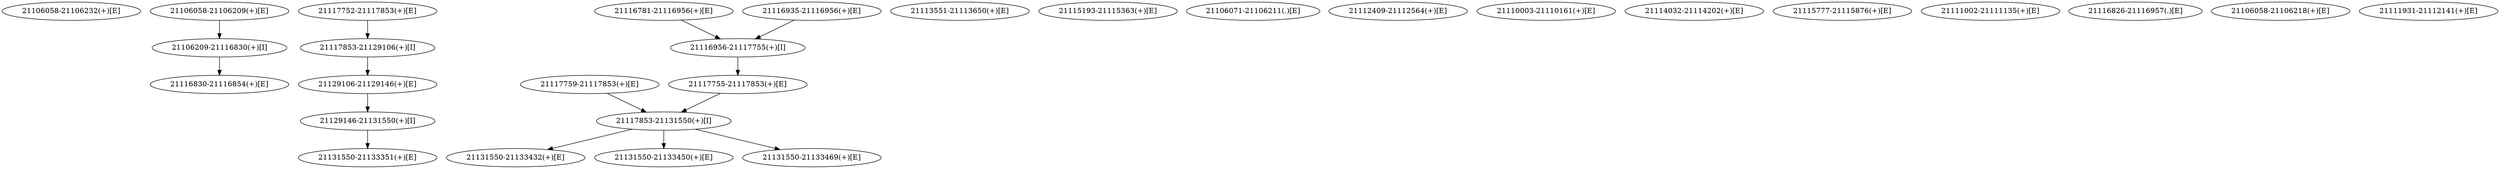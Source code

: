 strict digraph G {
"21106058-21106232(+)[E]" [scores="LNCAP_SHEZH2=209.065053309"];
"21106058-21106209(+)[E]" [scores="LNCAP_SHSCRAMBLE=36.7445788496"];
"21117752-21117853(+)[E]" [scores="VCAP_SHSCRAMBLE=36.1876323208"];
"21117853-21131550(+)[I]" [scores="LNCAP_SHEZH2=805.333492123,LNCAP_SHSCRAMBLE=491.00136173,VCAP_SHEZH2=597.04799475"];
"21113551-21113650(+)[E]" [scores="LNCAP_SHEZH2=148.201004437"];
"21117853-21129106(+)[I]" [scores="VCAP_SHSCRAMBLE=695.80576205"];
"21115193-21115363(+)[E]" [scores="LNCAP_SHEZH2=14.1381429598"];
"21106071-21106211(.)[E]" [scores="VCAP_SHSCRAMBLE=148.386117779"];
"21117759-21117853(+)[E]" [scores="VCAP_SHEZH2=28.4020807219"];
"21112409-21112564(+)[E]" [scores="LNCAP_SHEZH2=12.2122039808"];
"21106209-21116830(+)[I]" [scores="LNCAP_SHSCRAMBLE=42.5847768124"];
"21116830-21116854(+)[E]" [scores="LNCAP_SHSCRAMBLE=5.84019796284"];
"21110003-21110161(+)[E]" [scores="LNCAP_SHEZH2=19.7102345969"];
"21131550-21133351(+)[E]" [scores="VCAP_SHSCRAMBLE=645.286394157"];
"21114032-21114202(+)[E]" [scores="LNCAP_SHEZH2=74.225250539"];
"21131550-21133432(+)[E]" [scores="VCAP_SHEZH2=568.645914028"];
"21115777-21115876(+)[E]" [scores="LNCAP_SHEZH2=148.201004437"];
"21116781-21116956(+)[E]" [scores="LNCAP_SHEZH2=64.29441657"];
"21131550-21133450(+)[E]" [scores="LNCAP_SHSCRAMBLE=462.061707423"];
"21111002-21111135(+)[E]" [scores="LNCAP_SHEZH2=11.3770468053"];
"21116956-21117755(+)[I]" [scores="LNCAP_SHEZH2=805.333492123,LNCAP_SHSCRAMBLE=491.00136173"];
"21131550-21133469(+)[E]" [scores="LNCAP_SHEZH2=705.034202274"];
"21116935-21116956(+)[E]" [scores="LNCAP_SHSCRAMBLE=5.10699781888"];
"21129106-21129146(+)[E]" [scores="VCAP_SHSCRAMBLE=14.3317355726"];
"21117755-21117853(+)[E]" [scores="LNCAP_SHEZH2=36.0048732792,LNCAP_SHSCRAMBLE=23.8326564881"];
"21116826-21116957(.)[E]" [scores="VCAP_SHSCRAMBLE=107.71162004"];
"21106058-21106218(+)[E]" [scores="LNCAP_SHSCRAMBLE=47.863829397"];
"21129146-21131550(+)[I]" [scores="VCAP_SHSCRAMBLE=695.80576205"];
"21111931-21112141(+)[E]" [scores="LNCAP_SHEZH2=19.6478604368"];
"21106058-21106209(+)[E]" -> "21106209-21116830(+)[I]";
"21117752-21117853(+)[E]" -> "21117853-21129106(+)[I]";
"21117853-21131550(+)[I]" -> "21131550-21133469(+)[E]";
"21117853-21131550(+)[I]" -> "21131550-21133450(+)[E]";
"21117853-21131550(+)[I]" -> "21131550-21133432(+)[E]";
"21117853-21129106(+)[I]" -> "21129106-21129146(+)[E]";
"21117759-21117853(+)[E]" -> "21117853-21131550(+)[I]";
"21106209-21116830(+)[I]" -> "21116830-21116854(+)[E]";
"21116781-21116956(+)[E]" -> "21116956-21117755(+)[I]";
"21116956-21117755(+)[I]" -> "21117755-21117853(+)[E]";
"21116935-21116956(+)[E]" -> "21116956-21117755(+)[I]";
"21129106-21129146(+)[E]" -> "21129146-21131550(+)[I]";
"21117755-21117853(+)[E]" -> "21117853-21131550(+)[I]";
"21129146-21131550(+)[I]" -> "21131550-21133351(+)[E]";
}
